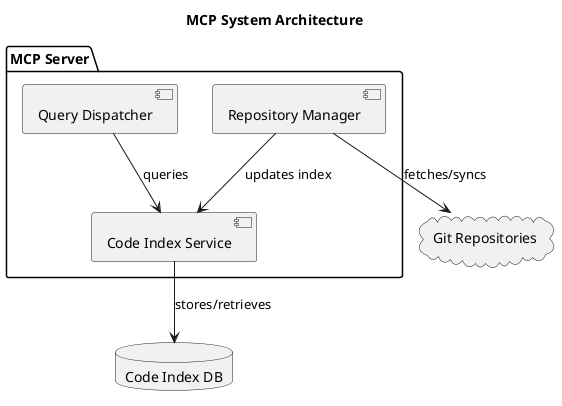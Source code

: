 @startuml
title MCP System Architecture

skinparam componentStyle uml2
skinparam monochrome true

package "MCP Server" {
    [Code Index Service] as CIS
    [Query Dispatcher] as QD
    [Repository Manager] as RM
}

database "Code Index DB" as DB

cloud "Git Repositories" as Git

CIS --> DB : stores/retrieves
QD --> CIS : queries
RM --> Git : fetches/syncs
RM --> CIS : updates index

@enduml
